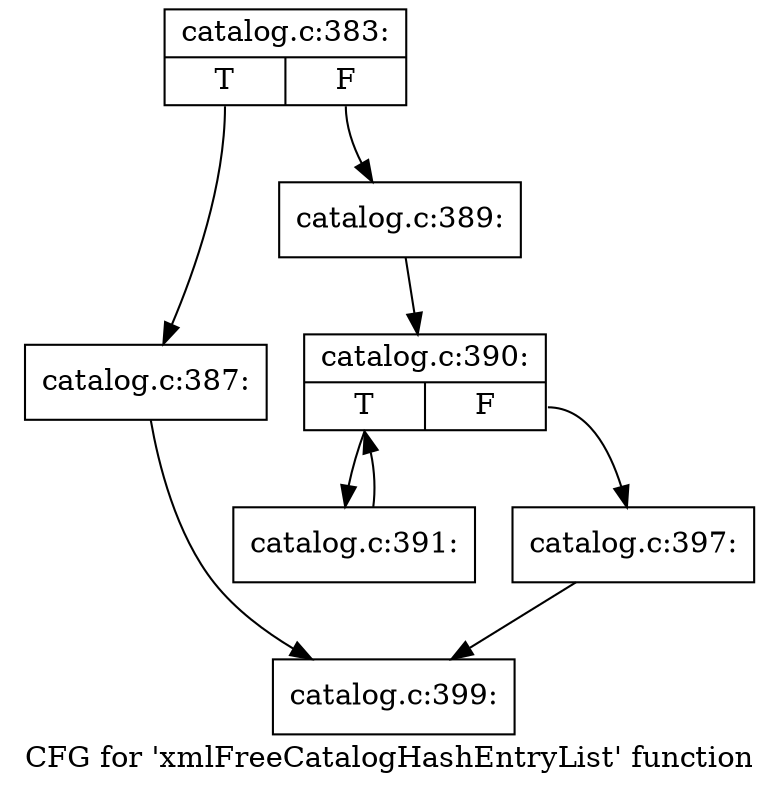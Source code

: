 digraph "CFG for 'xmlFreeCatalogHashEntryList' function" {
	label="CFG for 'xmlFreeCatalogHashEntryList' function";

	Node0x396a640 [shape=record,label="{catalog.c:383:|{<s0>T|<s1>F}}"];
	Node0x396a640:s0 -> Node0x3934d20;
	Node0x396a640:s1 -> Node0x3934d70;
	Node0x3934d20 [shape=record,label="{catalog.c:387:}"];
	Node0x3934d20 -> Node0x3934860;
	Node0x3934d70 [shape=record,label="{catalog.c:389:}"];
	Node0x3934d70 -> Node0x3ade140;
	Node0x3ade140 [shape=record,label="{catalog.c:390:|{<s0>T|<s1>F}}"];
	Node0x3ade140:s0 -> Node0x3ade530;
	Node0x3ade140:s1 -> Node0x3ade360;
	Node0x3ade530 [shape=record,label="{catalog.c:391:}"];
	Node0x3ade530 -> Node0x3ade140;
	Node0x3ade360 [shape=record,label="{catalog.c:397:}"];
	Node0x3ade360 -> Node0x3934860;
	Node0x3934860 [shape=record,label="{catalog.c:399:}"];
}
